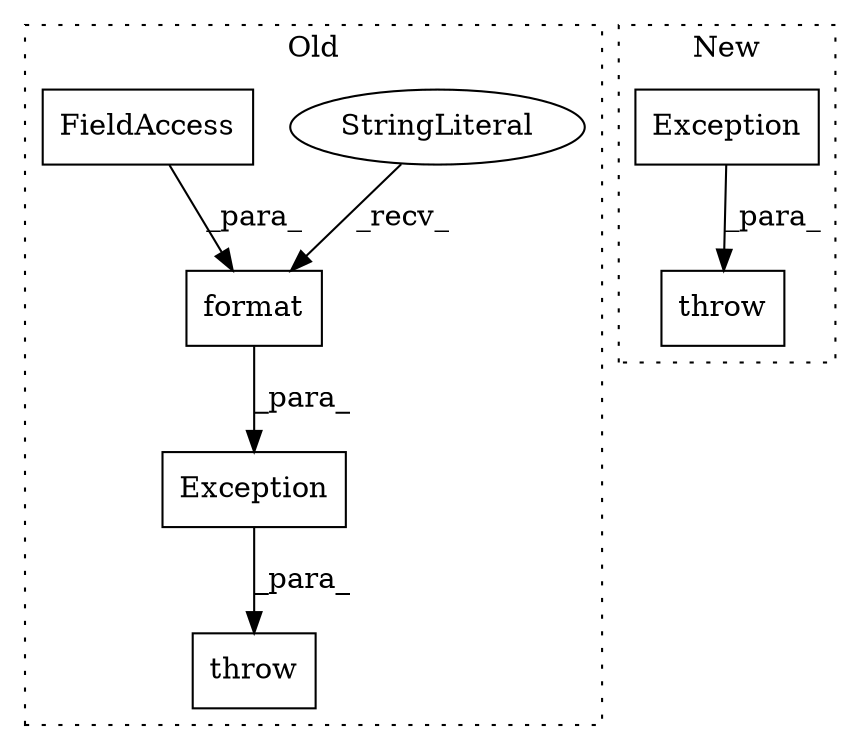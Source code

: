 digraph G {
subgraph cluster0 {
1 [label="format" a="32" s="3903,3969" l="7,1" shape="box"];
3 [label="StringLiteral" a="45" s="3819" l="83" shape="ellipse"];
5 [label="Exception" a="32" s="3809,3970" l="10,1" shape="box"];
6 [label="throw" a="53" s="3803" l="6" shape="box"];
7 [label="FieldAccess" a="22" s="3934" l="35" shape="box"];
label = "Old";
style="dotted";
}
subgraph cluster1 {
2 [label="Exception" a="32" s="6541" l="11" shape="box"];
4 [label="throw" a="53" s="6535" l="6" shape="box"];
label = "New";
style="dotted";
}
1 -> 5 [label="_para_"];
2 -> 4 [label="_para_"];
3 -> 1 [label="_recv_"];
5 -> 6 [label="_para_"];
7 -> 1 [label="_para_"];
}